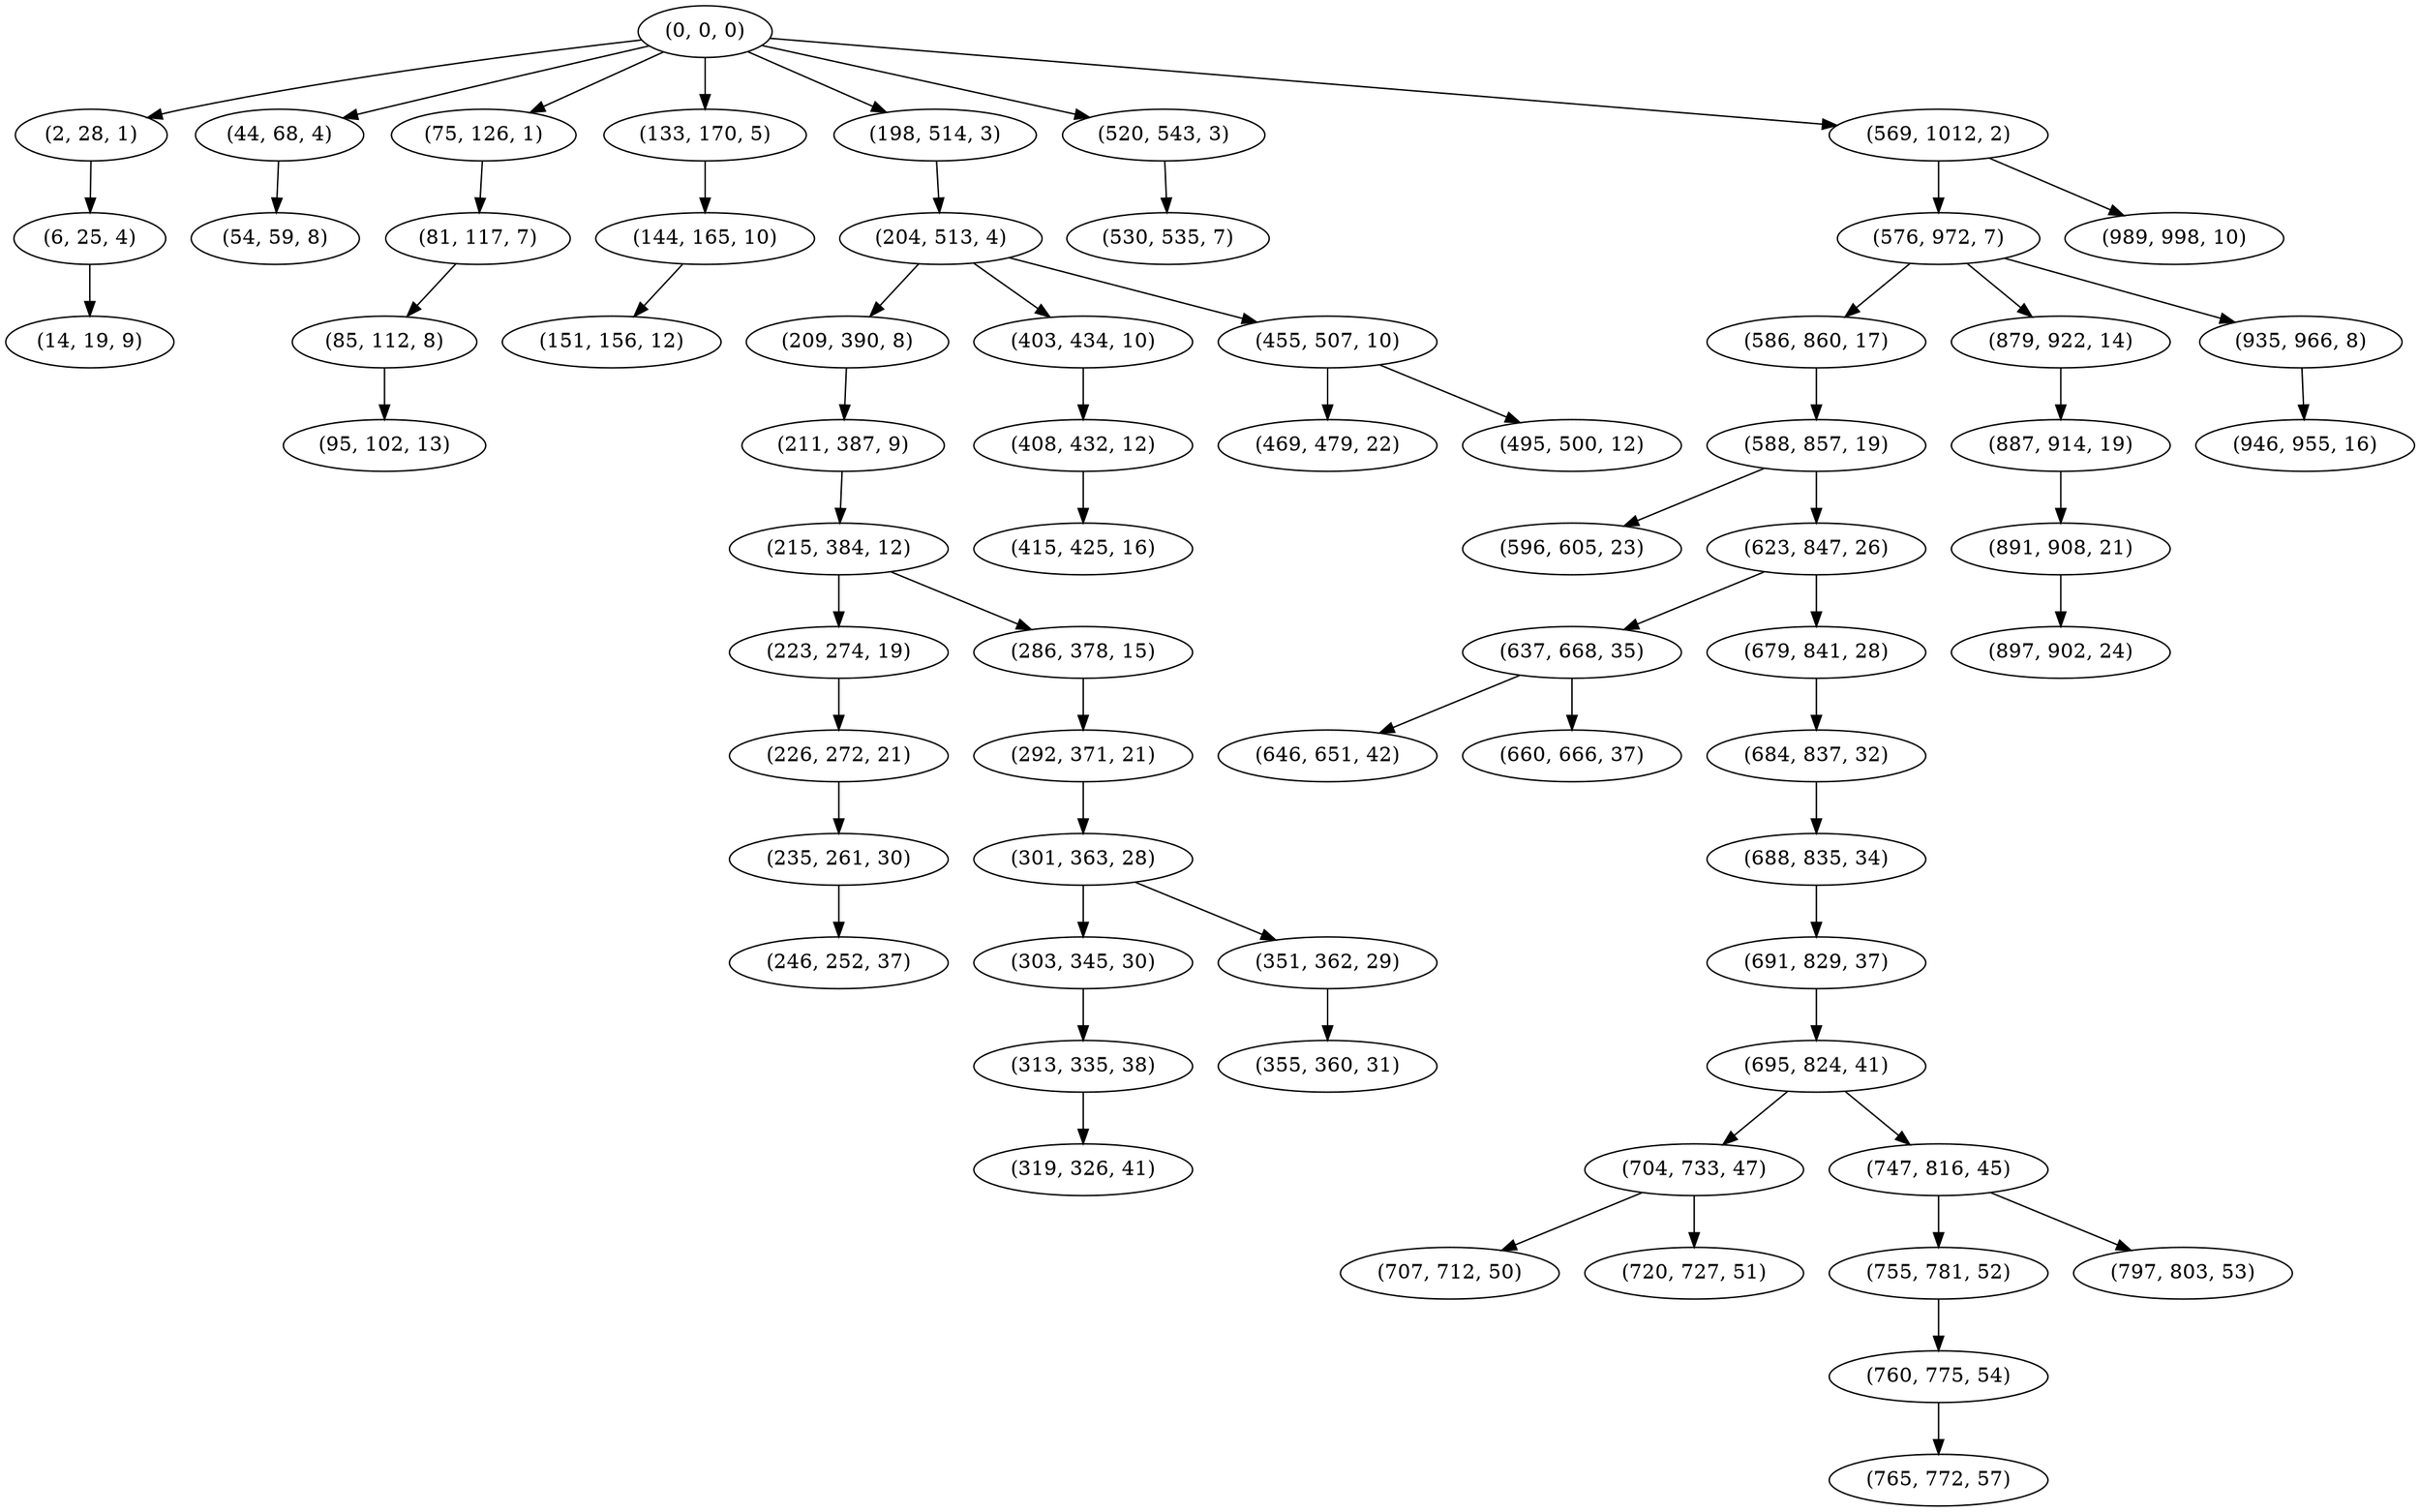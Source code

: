 digraph tree {
    "(0, 0, 0)";
    "(2, 28, 1)";
    "(6, 25, 4)";
    "(14, 19, 9)";
    "(44, 68, 4)";
    "(54, 59, 8)";
    "(75, 126, 1)";
    "(81, 117, 7)";
    "(85, 112, 8)";
    "(95, 102, 13)";
    "(133, 170, 5)";
    "(144, 165, 10)";
    "(151, 156, 12)";
    "(198, 514, 3)";
    "(204, 513, 4)";
    "(209, 390, 8)";
    "(211, 387, 9)";
    "(215, 384, 12)";
    "(223, 274, 19)";
    "(226, 272, 21)";
    "(235, 261, 30)";
    "(246, 252, 37)";
    "(286, 378, 15)";
    "(292, 371, 21)";
    "(301, 363, 28)";
    "(303, 345, 30)";
    "(313, 335, 38)";
    "(319, 326, 41)";
    "(351, 362, 29)";
    "(355, 360, 31)";
    "(403, 434, 10)";
    "(408, 432, 12)";
    "(415, 425, 16)";
    "(455, 507, 10)";
    "(469, 479, 22)";
    "(495, 500, 12)";
    "(520, 543, 3)";
    "(530, 535, 7)";
    "(569, 1012, 2)";
    "(576, 972, 7)";
    "(586, 860, 17)";
    "(588, 857, 19)";
    "(596, 605, 23)";
    "(623, 847, 26)";
    "(637, 668, 35)";
    "(646, 651, 42)";
    "(660, 666, 37)";
    "(679, 841, 28)";
    "(684, 837, 32)";
    "(688, 835, 34)";
    "(691, 829, 37)";
    "(695, 824, 41)";
    "(704, 733, 47)";
    "(707, 712, 50)";
    "(720, 727, 51)";
    "(747, 816, 45)";
    "(755, 781, 52)";
    "(760, 775, 54)";
    "(765, 772, 57)";
    "(797, 803, 53)";
    "(879, 922, 14)";
    "(887, 914, 19)";
    "(891, 908, 21)";
    "(897, 902, 24)";
    "(935, 966, 8)";
    "(946, 955, 16)";
    "(989, 998, 10)";
    "(0, 0, 0)" -> "(2, 28, 1)";
    "(0, 0, 0)" -> "(44, 68, 4)";
    "(0, 0, 0)" -> "(75, 126, 1)";
    "(0, 0, 0)" -> "(133, 170, 5)";
    "(0, 0, 0)" -> "(198, 514, 3)";
    "(0, 0, 0)" -> "(520, 543, 3)";
    "(0, 0, 0)" -> "(569, 1012, 2)";
    "(2, 28, 1)" -> "(6, 25, 4)";
    "(6, 25, 4)" -> "(14, 19, 9)";
    "(44, 68, 4)" -> "(54, 59, 8)";
    "(75, 126, 1)" -> "(81, 117, 7)";
    "(81, 117, 7)" -> "(85, 112, 8)";
    "(85, 112, 8)" -> "(95, 102, 13)";
    "(133, 170, 5)" -> "(144, 165, 10)";
    "(144, 165, 10)" -> "(151, 156, 12)";
    "(198, 514, 3)" -> "(204, 513, 4)";
    "(204, 513, 4)" -> "(209, 390, 8)";
    "(204, 513, 4)" -> "(403, 434, 10)";
    "(204, 513, 4)" -> "(455, 507, 10)";
    "(209, 390, 8)" -> "(211, 387, 9)";
    "(211, 387, 9)" -> "(215, 384, 12)";
    "(215, 384, 12)" -> "(223, 274, 19)";
    "(215, 384, 12)" -> "(286, 378, 15)";
    "(223, 274, 19)" -> "(226, 272, 21)";
    "(226, 272, 21)" -> "(235, 261, 30)";
    "(235, 261, 30)" -> "(246, 252, 37)";
    "(286, 378, 15)" -> "(292, 371, 21)";
    "(292, 371, 21)" -> "(301, 363, 28)";
    "(301, 363, 28)" -> "(303, 345, 30)";
    "(301, 363, 28)" -> "(351, 362, 29)";
    "(303, 345, 30)" -> "(313, 335, 38)";
    "(313, 335, 38)" -> "(319, 326, 41)";
    "(351, 362, 29)" -> "(355, 360, 31)";
    "(403, 434, 10)" -> "(408, 432, 12)";
    "(408, 432, 12)" -> "(415, 425, 16)";
    "(455, 507, 10)" -> "(469, 479, 22)";
    "(455, 507, 10)" -> "(495, 500, 12)";
    "(520, 543, 3)" -> "(530, 535, 7)";
    "(569, 1012, 2)" -> "(576, 972, 7)";
    "(569, 1012, 2)" -> "(989, 998, 10)";
    "(576, 972, 7)" -> "(586, 860, 17)";
    "(576, 972, 7)" -> "(879, 922, 14)";
    "(576, 972, 7)" -> "(935, 966, 8)";
    "(586, 860, 17)" -> "(588, 857, 19)";
    "(588, 857, 19)" -> "(596, 605, 23)";
    "(588, 857, 19)" -> "(623, 847, 26)";
    "(623, 847, 26)" -> "(637, 668, 35)";
    "(623, 847, 26)" -> "(679, 841, 28)";
    "(637, 668, 35)" -> "(646, 651, 42)";
    "(637, 668, 35)" -> "(660, 666, 37)";
    "(679, 841, 28)" -> "(684, 837, 32)";
    "(684, 837, 32)" -> "(688, 835, 34)";
    "(688, 835, 34)" -> "(691, 829, 37)";
    "(691, 829, 37)" -> "(695, 824, 41)";
    "(695, 824, 41)" -> "(704, 733, 47)";
    "(695, 824, 41)" -> "(747, 816, 45)";
    "(704, 733, 47)" -> "(707, 712, 50)";
    "(704, 733, 47)" -> "(720, 727, 51)";
    "(747, 816, 45)" -> "(755, 781, 52)";
    "(747, 816, 45)" -> "(797, 803, 53)";
    "(755, 781, 52)" -> "(760, 775, 54)";
    "(760, 775, 54)" -> "(765, 772, 57)";
    "(879, 922, 14)" -> "(887, 914, 19)";
    "(887, 914, 19)" -> "(891, 908, 21)";
    "(891, 908, 21)" -> "(897, 902, 24)";
    "(935, 966, 8)" -> "(946, 955, 16)";
}

